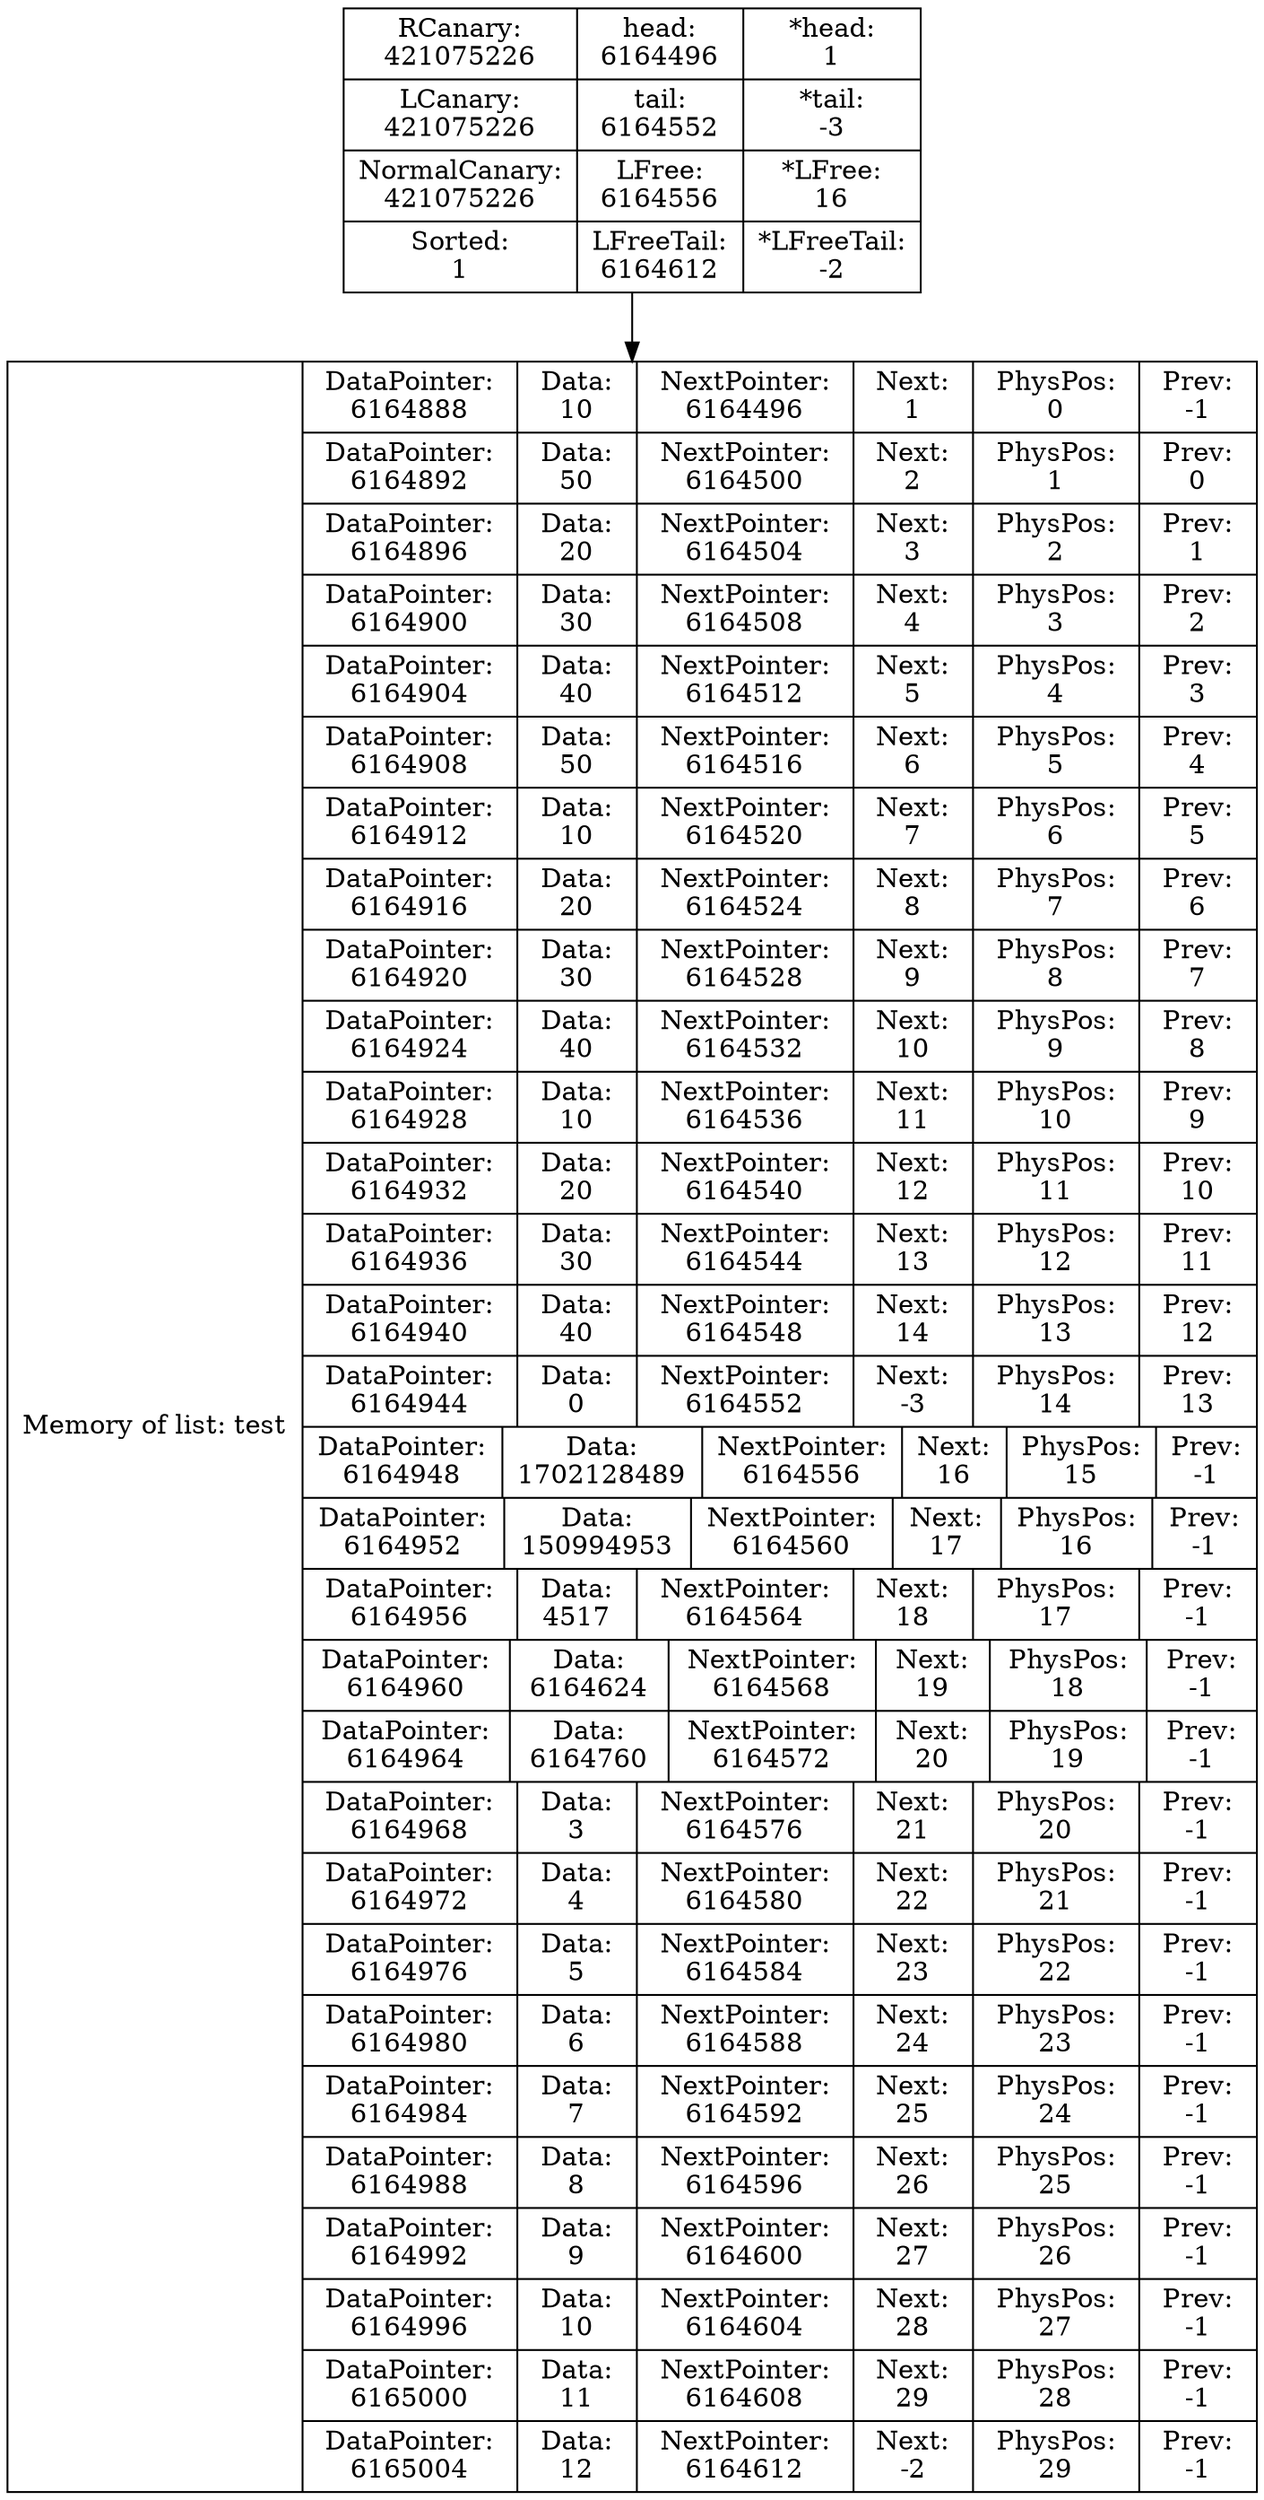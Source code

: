 digraph G{
data [shape=record,label="{Memory of list: test} | {{DataPointer:\n6164888 | Data:\n10 | NextPointer:\n6164496 | Next:\n1 | PhysPos:\n0 | Prev:\n-1}
| {DataPointer:\n6164892 | Data:\n50 | NextPointer:\n6164500 | Next:\n2 | PhysPos:\n1 | Prev:\n0}
| {DataPointer:\n6164896 | Data:\n20 | NextPointer:\n6164504 | Next:\n3 | PhysPos:\n2 | Prev:\n1}
| {DataPointer:\n6164900 | Data:\n30 | NextPointer:\n6164508 | Next:\n4 | PhysPos:\n3 | Prev:\n2}
| {DataPointer:\n6164904 | Data:\n40 | NextPointer:\n6164512 | Next:\n5 | PhysPos:\n4 | Prev:\n3}
| {DataPointer:\n6164908 | Data:\n50 | NextPointer:\n6164516 | Next:\n6 | PhysPos:\n5 | Prev:\n4}
| {DataPointer:\n6164912 | Data:\n10 | NextPointer:\n6164520 | Next:\n7 | PhysPos:\n6 | Prev:\n5}
| {DataPointer:\n6164916 | Data:\n20 | NextPointer:\n6164524 | Next:\n8 | PhysPos:\n7 | Prev:\n6}
| {DataPointer:\n6164920 | Data:\n30 | NextPointer:\n6164528 | Next:\n9 | PhysPos:\n8 | Prev:\n7}
| {DataPointer:\n6164924 | Data:\n40 | NextPointer:\n6164532 | Next:\n10 | PhysPos:\n9 | Prev:\n8}
| {DataPointer:\n6164928 | Data:\n10 | NextPointer:\n6164536 | Next:\n11 | PhysPos:\n10 | Prev:\n9}
| {DataPointer:\n6164932 | Data:\n20 | NextPointer:\n6164540 | Next:\n12 | PhysPos:\n11 | Prev:\n10}
| {DataPointer:\n6164936 | Data:\n30 | NextPointer:\n6164544 | Next:\n13 | PhysPos:\n12 | Prev:\n11}
| {DataPointer:\n6164940 | Data:\n40 | NextPointer:\n6164548 | Next:\n14 | PhysPos:\n13 | Prev:\n12}
| {DataPointer:\n6164944 | Data:\n0 | NextPointer:\n6164552 | Next:\n-3 | PhysPos:\n14 | Prev:\n13}
| {DataPointer:\n6164948 | Data:\n1702128489 | NextPointer:\n6164556 | Next:\n16 | PhysPos:\n15 | Prev:\n-1}
| {DataPointer:\n6164952 | Data:\n150994953 | NextPointer:\n6164560 | Next:\n17 | PhysPos:\n16 | Prev:\n-1}
| {DataPointer:\n6164956 | Data:\n4517 | NextPointer:\n6164564 | Next:\n18 | PhysPos:\n17 | Prev:\n-1}
| {DataPointer:\n6164960 | Data:\n6164624 | NextPointer:\n6164568 | Next:\n19 | PhysPos:\n18 | Prev:\n-1}
| {DataPointer:\n6164964 | Data:\n6164760 | NextPointer:\n6164572 | Next:\n20 | PhysPos:\n19 | Prev:\n-1}
| {DataPointer:\n6164968 | Data:\n3 | NextPointer:\n6164576 | Next:\n21 | PhysPos:\n20 | Prev:\n-1}
| {DataPointer:\n6164972 | Data:\n4 | NextPointer:\n6164580 | Next:\n22 | PhysPos:\n21 | Prev:\n-1}
| {DataPointer:\n6164976 | Data:\n5 | NextPointer:\n6164584 | Next:\n23 | PhysPos:\n22 | Prev:\n-1}
| {DataPointer:\n6164980 | Data:\n6 | NextPointer:\n6164588 | Next:\n24 | PhysPos:\n23 | Prev:\n-1}
| {DataPointer:\n6164984 | Data:\n7 | NextPointer:\n6164592 | Next:\n25 | PhysPos:\n24 | Prev:\n-1}
| {DataPointer:\n6164988 | Data:\n8 | NextPointer:\n6164596 | Next:\n26 | PhysPos:\n25 | Prev:\n-1}
| {DataPointer:\n6164992 | Data:\n9 | NextPointer:\n6164600 | Next:\n27 | PhysPos:\n26 | Prev:\n-1}
| {DataPointer:\n6164996 | Data:\n10 | NextPointer:\n6164604 | Next:\n28 | PhysPos:\n27 | Prev:\n-1}
| {DataPointer:\n6165000 | Data:\n11 | NextPointer:\n6164608 | Next:\n29 | PhysPos:\n28 | Prev:\n-1}
| {DataPointer:\n6165004 | Data:\n12 | NextPointer:\n6164612 | Next:\n-2 | PhysPos:\n29 | Prev:\n-1}
}"];
Shild [shape=record,label="{ RCanary:\n421075226 | LCanary:\n421075226  | NormalCanary:\n421075226 | Sorted:\n1 } | { head:\n6164496 | tail:\n6164552 | LFree:\n6164556 | LFreeTail:\n6164612} | { *head:\n1 | *tail:\n-3 | *LFree:\n16 | *LFreeTail:\n-2}"];
Shild->data
}
